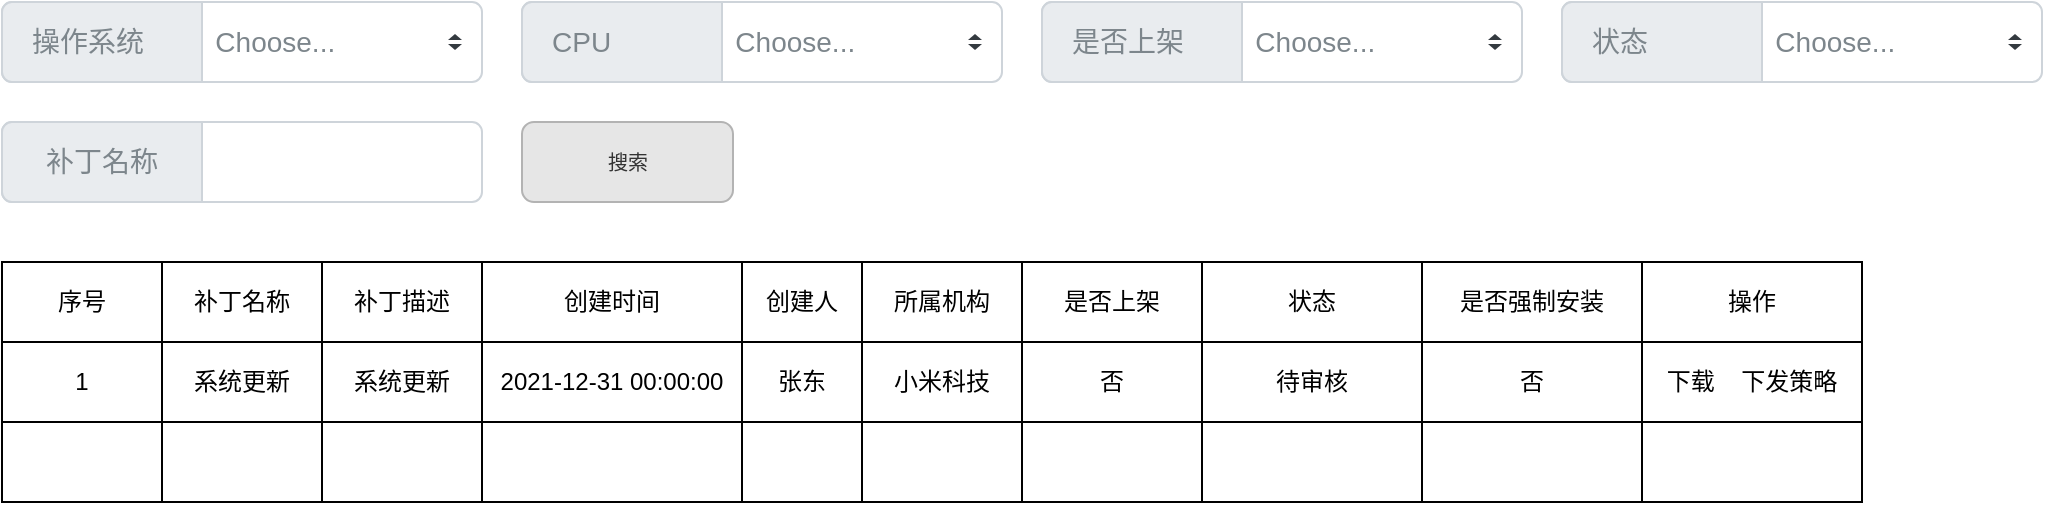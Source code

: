 <mxfile version="16.1.0" type="github">
  <diagram id="z2gaMsfShZ4F0MRCVoo6" name="第 1 页">
    <mxGraphModel dx="1038" dy="491" grid="1" gridSize="10" guides="1" tooltips="1" connect="1" arrows="1" fold="1" page="1" pageScale="1" pageWidth="827" pageHeight="1169" math="0" shadow="0">
      <root>
        <mxCell id="0" />
        <mxCell id="1" parent="0" />
        <mxCell id="6aC0EF3Te_C8uDhv51xv-1" value="" style="shape=table;html=1;whiteSpace=wrap;startSize=0;container=1;collapsible=0;childLayout=tableLayout;" parent="1" vertex="1">
          <mxGeometry x="100" y="170" width="930" height="120" as="geometry" />
        </mxCell>
        <mxCell id="6aC0EF3Te_C8uDhv51xv-2" value="" style="shape=partialRectangle;html=1;whiteSpace=wrap;collapsible=0;dropTarget=0;pointerEvents=0;fillColor=none;top=0;left=0;bottom=0;right=0;points=[[0,0.5],[1,0.5]];portConstraint=eastwest;" parent="6aC0EF3Te_C8uDhv51xv-1" vertex="1">
          <mxGeometry width="930" height="40" as="geometry" />
        </mxCell>
        <mxCell id="6aC0EF3Te_C8uDhv51xv-3" value="序号" style="shape=partialRectangle;html=1;whiteSpace=wrap;connectable=0;fillColor=none;top=0;left=0;bottom=0;right=0;overflow=hidden;pointerEvents=1;" parent="6aC0EF3Te_C8uDhv51xv-2" vertex="1">
          <mxGeometry width="80" height="40" as="geometry">
            <mxRectangle width="80" height="40" as="alternateBounds" />
          </mxGeometry>
        </mxCell>
        <mxCell id="6aC0EF3Te_C8uDhv51xv-4" value="补丁名称" style="shape=partialRectangle;html=1;whiteSpace=wrap;connectable=0;fillColor=none;top=0;left=0;bottom=0;right=0;overflow=hidden;pointerEvents=1;" parent="6aC0EF3Te_C8uDhv51xv-2" vertex="1">
          <mxGeometry x="80" width="80" height="40" as="geometry">
            <mxRectangle width="80" height="40" as="alternateBounds" />
          </mxGeometry>
        </mxCell>
        <mxCell id="6aC0EF3Te_C8uDhv51xv-5" value="补丁描述" style="shape=partialRectangle;html=1;whiteSpace=wrap;connectable=0;fillColor=none;top=0;left=0;bottom=0;right=0;overflow=hidden;pointerEvents=1;" parent="6aC0EF3Te_C8uDhv51xv-2" vertex="1">
          <mxGeometry x="160" width="80" height="40" as="geometry">
            <mxRectangle width="80" height="40" as="alternateBounds" />
          </mxGeometry>
        </mxCell>
        <mxCell id="6aC0EF3Te_C8uDhv51xv-14" value="创建时间" style="shape=partialRectangle;html=1;whiteSpace=wrap;connectable=0;fillColor=none;top=0;left=0;bottom=0;right=0;overflow=hidden;pointerEvents=1;" parent="6aC0EF3Te_C8uDhv51xv-2" vertex="1">
          <mxGeometry x="240" width="130" height="40" as="geometry">
            <mxRectangle width="130" height="40" as="alternateBounds" />
          </mxGeometry>
        </mxCell>
        <mxCell id="6aC0EF3Te_C8uDhv51xv-17" value="创建人" style="shape=partialRectangle;html=1;whiteSpace=wrap;connectable=0;fillColor=none;top=0;left=0;bottom=0;right=0;overflow=hidden;pointerEvents=1;" parent="6aC0EF3Te_C8uDhv51xv-2" vertex="1">
          <mxGeometry x="370" width="60" height="40" as="geometry">
            <mxRectangle width="60" height="40" as="alternateBounds" />
          </mxGeometry>
        </mxCell>
        <mxCell id="6aC0EF3Te_C8uDhv51xv-20" value="所属机构" style="shape=partialRectangle;html=1;whiteSpace=wrap;connectable=0;fillColor=none;top=0;left=0;bottom=0;right=0;overflow=hidden;pointerEvents=1;" parent="6aC0EF3Te_C8uDhv51xv-2" vertex="1">
          <mxGeometry x="430" width="80" height="40" as="geometry">
            <mxRectangle width="80" height="40" as="alternateBounds" />
          </mxGeometry>
        </mxCell>
        <mxCell id="6aC0EF3Te_C8uDhv51xv-23" value="是否上架" style="shape=partialRectangle;html=1;whiteSpace=wrap;connectable=0;fillColor=none;top=0;left=0;bottom=0;right=0;overflow=hidden;pointerEvents=1;" parent="6aC0EF3Te_C8uDhv51xv-2" vertex="1">
          <mxGeometry x="510" width="90" height="40" as="geometry">
            <mxRectangle width="90" height="40" as="alternateBounds" />
          </mxGeometry>
        </mxCell>
        <mxCell id="6aC0EF3Te_C8uDhv51xv-26" value="状态" style="shape=partialRectangle;html=1;whiteSpace=wrap;connectable=0;fillColor=none;top=0;left=0;bottom=0;right=0;overflow=hidden;pointerEvents=1;" parent="6aC0EF3Te_C8uDhv51xv-2" vertex="1">
          <mxGeometry x="600" width="110" height="40" as="geometry">
            <mxRectangle width="110" height="40" as="alternateBounds" />
          </mxGeometry>
        </mxCell>
        <mxCell id="nd-wcprL04WvN64NqCJu-1" value="是否强制安装" style="shape=partialRectangle;html=1;whiteSpace=wrap;connectable=0;fillColor=none;top=0;left=0;bottom=0;right=0;overflow=hidden;pointerEvents=1;" vertex="1" parent="6aC0EF3Te_C8uDhv51xv-2">
          <mxGeometry x="710" width="110" height="40" as="geometry">
            <mxRectangle width="110" height="40" as="alternateBounds" />
          </mxGeometry>
        </mxCell>
        <mxCell id="6aC0EF3Te_C8uDhv51xv-38" value="操作" style="shape=partialRectangle;html=1;whiteSpace=wrap;connectable=0;fillColor=none;top=0;left=0;bottom=0;right=0;overflow=hidden;pointerEvents=1;" parent="6aC0EF3Te_C8uDhv51xv-2" vertex="1">
          <mxGeometry x="820" width="110" height="40" as="geometry">
            <mxRectangle width="110" height="40" as="alternateBounds" />
          </mxGeometry>
        </mxCell>
        <mxCell id="6aC0EF3Te_C8uDhv51xv-6" value="" style="shape=partialRectangle;html=1;whiteSpace=wrap;collapsible=0;dropTarget=0;pointerEvents=0;fillColor=none;top=0;left=0;bottom=0;right=0;points=[[0,0.5],[1,0.5]];portConstraint=eastwest;" parent="6aC0EF3Te_C8uDhv51xv-1" vertex="1">
          <mxGeometry y="40" width="930" height="40" as="geometry" />
        </mxCell>
        <mxCell id="6aC0EF3Te_C8uDhv51xv-7" value="1" style="shape=partialRectangle;html=1;whiteSpace=wrap;connectable=0;fillColor=none;top=0;left=0;bottom=0;right=0;overflow=hidden;pointerEvents=1;" parent="6aC0EF3Te_C8uDhv51xv-6" vertex="1">
          <mxGeometry width="80" height="40" as="geometry">
            <mxRectangle width="80" height="40" as="alternateBounds" />
          </mxGeometry>
        </mxCell>
        <mxCell id="6aC0EF3Te_C8uDhv51xv-8" value="系统更新" style="shape=partialRectangle;html=1;whiteSpace=wrap;connectable=0;fillColor=none;top=0;left=0;bottom=0;right=0;overflow=hidden;pointerEvents=1;" parent="6aC0EF3Te_C8uDhv51xv-6" vertex="1">
          <mxGeometry x="80" width="80" height="40" as="geometry">
            <mxRectangle width="80" height="40" as="alternateBounds" />
          </mxGeometry>
        </mxCell>
        <mxCell id="6aC0EF3Te_C8uDhv51xv-9" value="系统更新" style="shape=partialRectangle;html=1;whiteSpace=wrap;connectable=0;fillColor=none;top=0;left=0;bottom=0;right=0;overflow=hidden;pointerEvents=1;" parent="6aC0EF3Te_C8uDhv51xv-6" vertex="1">
          <mxGeometry x="160" width="80" height="40" as="geometry">
            <mxRectangle width="80" height="40" as="alternateBounds" />
          </mxGeometry>
        </mxCell>
        <mxCell id="6aC0EF3Te_C8uDhv51xv-15" value="2021-12-31 00:00:00" style="shape=partialRectangle;html=1;whiteSpace=wrap;connectable=0;fillColor=none;top=0;left=0;bottom=0;right=0;overflow=hidden;pointerEvents=1;" parent="6aC0EF3Te_C8uDhv51xv-6" vertex="1">
          <mxGeometry x="240" width="130" height="40" as="geometry">
            <mxRectangle width="130" height="40" as="alternateBounds" />
          </mxGeometry>
        </mxCell>
        <mxCell id="6aC0EF3Te_C8uDhv51xv-18" value="张东" style="shape=partialRectangle;html=1;whiteSpace=wrap;connectable=0;fillColor=none;top=0;left=0;bottom=0;right=0;overflow=hidden;pointerEvents=1;" parent="6aC0EF3Te_C8uDhv51xv-6" vertex="1">
          <mxGeometry x="370" width="60" height="40" as="geometry">
            <mxRectangle width="60" height="40" as="alternateBounds" />
          </mxGeometry>
        </mxCell>
        <mxCell id="6aC0EF3Te_C8uDhv51xv-21" value="小米科技" style="shape=partialRectangle;html=1;whiteSpace=wrap;connectable=0;fillColor=none;top=0;left=0;bottom=0;right=0;overflow=hidden;pointerEvents=1;" parent="6aC0EF3Te_C8uDhv51xv-6" vertex="1">
          <mxGeometry x="430" width="80" height="40" as="geometry">
            <mxRectangle width="80" height="40" as="alternateBounds" />
          </mxGeometry>
        </mxCell>
        <mxCell id="6aC0EF3Te_C8uDhv51xv-24" value="否" style="shape=partialRectangle;html=1;whiteSpace=wrap;connectable=0;fillColor=none;top=0;left=0;bottom=0;right=0;overflow=hidden;pointerEvents=1;" parent="6aC0EF3Te_C8uDhv51xv-6" vertex="1">
          <mxGeometry x="510" width="90" height="40" as="geometry">
            <mxRectangle width="90" height="40" as="alternateBounds" />
          </mxGeometry>
        </mxCell>
        <mxCell id="6aC0EF3Te_C8uDhv51xv-27" value="待审核" style="shape=partialRectangle;html=1;whiteSpace=wrap;connectable=0;fillColor=none;top=0;left=0;bottom=0;right=0;overflow=hidden;pointerEvents=1;" parent="6aC0EF3Te_C8uDhv51xv-6" vertex="1">
          <mxGeometry x="600" width="110" height="40" as="geometry">
            <mxRectangle width="110" height="40" as="alternateBounds" />
          </mxGeometry>
        </mxCell>
        <mxCell id="nd-wcprL04WvN64NqCJu-2" value="否" style="shape=partialRectangle;html=1;whiteSpace=wrap;connectable=0;fillColor=none;top=0;left=0;bottom=0;right=0;overflow=hidden;pointerEvents=1;" vertex="1" parent="6aC0EF3Te_C8uDhv51xv-6">
          <mxGeometry x="710" width="110" height="40" as="geometry">
            <mxRectangle width="110" height="40" as="alternateBounds" />
          </mxGeometry>
        </mxCell>
        <mxCell id="6aC0EF3Te_C8uDhv51xv-39" value="下载&amp;nbsp; &amp;nbsp; 下发策略" style="shape=partialRectangle;html=1;whiteSpace=wrap;connectable=0;fillColor=none;top=0;left=0;bottom=0;right=0;overflow=hidden;pointerEvents=1;" parent="6aC0EF3Te_C8uDhv51xv-6" vertex="1">
          <mxGeometry x="820" width="110" height="40" as="geometry">
            <mxRectangle width="110" height="40" as="alternateBounds" />
          </mxGeometry>
        </mxCell>
        <mxCell id="6aC0EF3Te_C8uDhv51xv-10" value="" style="shape=partialRectangle;html=1;whiteSpace=wrap;collapsible=0;dropTarget=0;pointerEvents=0;fillColor=none;top=0;left=0;bottom=0;right=0;points=[[0,0.5],[1,0.5]];portConstraint=eastwest;" parent="6aC0EF3Te_C8uDhv51xv-1" vertex="1">
          <mxGeometry y="80" width="930" height="40" as="geometry" />
        </mxCell>
        <mxCell id="6aC0EF3Te_C8uDhv51xv-11" value="" style="shape=partialRectangle;html=1;whiteSpace=wrap;connectable=0;fillColor=none;top=0;left=0;bottom=0;right=0;overflow=hidden;pointerEvents=1;" parent="6aC0EF3Te_C8uDhv51xv-10" vertex="1">
          <mxGeometry width="80" height="40" as="geometry">
            <mxRectangle width="80" height="40" as="alternateBounds" />
          </mxGeometry>
        </mxCell>
        <mxCell id="6aC0EF3Te_C8uDhv51xv-12" value="" style="shape=partialRectangle;html=1;whiteSpace=wrap;connectable=0;fillColor=none;top=0;left=0;bottom=0;right=0;overflow=hidden;pointerEvents=1;" parent="6aC0EF3Te_C8uDhv51xv-10" vertex="1">
          <mxGeometry x="80" width="80" height="40" as="geometry">
            <mxRectangle width="80" height="40" as="alternateBounds" />
          </mxGeometry>
        </mxCell>
        <mxCell id="6aC0EF3Te_C8uDhv51xv-13" value="" style="shape=partialRectangle;html=1;whiteSpace=wrap;connectable=0;fillColor=none;top=0;left=0;bottom=0;right=0;overflow=hidden;pointerEvents=1;" parent="6aC0EF3Te_C8uDhv51xv-10" vertex="1">
          <mxGeometry x="160" width="80" height="40" as="geometry">
            <mxRectangle width="80" height="40" as="alternateBounds" />
          </mxGeometry>
        </mxCell>
        <mxCell id="6aC0EF3Te_C8uDhv51xv-16" style="shape=partialRectangle;html=1;whiteSpace=wrap;connectable=0;fillColor=none;top=0;left=0;bottom=0;right=0;overflow=hidden;pointerEvents=1;" parent="6aC0EF3Te_C8uDhv51xv-10" vertex="1">
          <mxGeometry x="240" width="130" height="40" as="geometry">
            <mxRectangle width="130" height="40" as="alternateBounds" />
          </mxGeometry>
        </mxCell>
        <mxCell id="6aC0EF3Te_C8uDhv51xv-19" style="shape=partialRectangle;html=1;whiteSpace=wrap;connectable=0;fillColor=none;top=0;left=0;bottom=0;right=0;overflow=hidden;pointerEvents=1;" parent="6aC0EF3Te_C8uDhv51xv-10" vertex="1">
          <mxGeometry x="370" width="60" height="40" as="geometry">
            <mxRectangle width="60" height="40" as="alternateBounds" />
          </mxGeometry>
        </mxCell>
        <mxCell id="6aC0EF3Te_C8uDhv51xv-22" style="shape=partialRectangle;html=1;whiteSpace=wrap;connectable=0;fillColor=none;top=0;left=0;bottom=0;right=0;overflow=hidden;pointerEvents=1;" parent="6aC0EF3Te_C8uDhv51xv-10" vertex="1">
          <mxGeometry x="430" width="80" height="40" as="geometry">
            <mxRectangle width="80" height="40" as="alternateBounds" />
          </mxGeometry>
        </mxCell>
        <mxCell id="6aC0EF3Te_C8uDhv51xv-25" style="shape=partialRectangle;html=1;whiteSpace=wrap;connectable=0;fillColor=none;top=0;left=0;bottom=0;right=0;overflow=hidden;pointerEvents=1;" parent="6aC0EF3Te_C8uDhv51xv-10" vertex="1">
          <mxGeometry x="510" width="90" height="40" as="geometry">
            <mxRectangle width="90" height="40" as="alternateBounds" />
          </mxGeometry>
        </mxCell>
        <mxCell id="6aC0EF3Te_C8uDhv51xv-28" style="shape=partialRectangle;html=1;whiteSpace=wrap;connectable=0;fillColor=none;top=0;left=0;bottom=0;right=0;overflow=hidden;pointerEvents=1;" parent="6aC0EF3Te_C8uDhv51xv-10" vertex="1">
          <mxGeometry x="600" width="110" height="40" as="geometry">
            <mxRectangle width="110" height="40" as="alternateBounds" />
          </mxGeometry>
        </mxCell>
        <mxCell id="nd-wcprL04WvN64NqCJu-3" style="shape=partialRectangle;html=1;whiteSpace=wrap;connectable=0;fillColor=none;top=0;left=0;bottom=0;right=0;overflow=hidden;pointerEvents=1;" vertex="1" parent="6aC0EF3Te_C8uDhv51xv-10">
          <mxGeometry x="710" width="110" height="40" as="geometry">
            <mxRectangle width="110" height="40" as="alternateBounds" />
          </mxGeometry>
        </mxCell>
        <mxCell id="6aC0EF3Te_C8uDhv51xv-40" style="shape=partialRectangle;html=1;whiteSpace=wrap;connectable=0;fillColor=none;top=0;left=0;bottom=0;right=0;overflow=hidden;pointerEvents=1;" parent="6aC0EF3Te_C8uDhv51xv-10" vertex="1">
          <mxGeometry x="820" width="110" height="40" as="geometry">
            <mxRectangle width="110" height="40" as="alternateBounds" />
          </mxGeometry>
        </mxCell>
        <mxCell id="6aC0EF3Te_C8uDhv51xv-41" value="&amp;nbsp; &amp;nbsp;Choose..." style="html=1;shadow=0;dashed=0;shape=mxgraph.bootstrap.rrect;rSize=5;strokeColor=#CED4DA;html=1;whiteSpace=wrap;fillColor=#FFFFFF;fontColor=#7D868C;align=left;spacingLeft=80;spacing=15;fontSize=14;" parent="1" vertex="1">
          <mxGeometry x="100" y="40" width="240" height="40" as="geometry" />
        </mxCell>
        <mxCell id="6aC0EF3Te_C8uDhv51xv-42" value="" style="shape=triangle;direction=south;fillColor=#343A40;strokeColor=none;perimeter=none;" parent="6aC0EF3Te_C8uDhv51xv-41" vertex="1">
          <mxGeometry x="1" y="0.5" width="7" height="3" relative="1" as="geometry">
            <mxPoint x="-17" y="1" as="offset" />
          </mxGeometry>
        </mxCell>
        <mxCell id="6aC0EF3Te_C8uDhv51xv-43" value="" style="shape=triangle;direction=north;fillColor=#343A40;strokeColor=none;perimeter=none;" parent="6aC0EF3Te_C8uDhv51xv-41" vertex="1">
          <mxGeometry x="1" y="0.5" width="7" height="3" relative="1" as="geometry">
            <mxPoint x="-17" y="-4" as="offset" />
          </mxGeometry>
        </mxCell>
        <mxCell id="6aC0EF3Te_C8uDhv51xv-44" value="操作系统" style="html=1;shadow=0;dashed=0;shape=mxgraph.bootstrap.leftButton;strokeColor=#CED4DA;gradientColor=inherit;fontColor=inherit;fillColor=#E9ECEF;rSize=5;perimeter=none;whiteSpace=wrap;resizeHeight=1;fontSize=14;align=left;spacing=15;" parent="6aC0EF3Te_C8uDhv51xv-41" vertex="1">
          <mxGeometry width="100" height="40" relative="1" as="geometry" />
        </mxCell>
        <mxCell id="6aC0EF3Te_C8uDhv51xv-45" value="&amp;nbsp; &amp;nbsp;Choose..." style="html=1;shadow=0;dashed=0;shape=mxgraph.bootstrap.rrect;rSize=5;strokeColor=#CED4DA;html=1;whiteSpace=wrap;fillColor=#FFFFFF;fontColor=#7D868C;align=left;spacingLeft=80;spacing=15;fontSize=14;" parent="1" vertex="1">
          <mxGeometry x="360" y="40" width="240" height="40" as="geometry" />
        </mxCell>
        <mxCell id="6aC0EF3Te_C8uDhv51xv-46" value="" style="shape=triangle;direction=south;fillColor=#343A40;strokeColor=none;perimeter=none;" parent="6aC0EF3Te_C8uDhv51xv-45" vertex="1">
          <mxGeometry x="1" y="0.5" width="7" height="3" relative="1" as="geometry">
            <mxPoint x="-17" y="1" as="offset" />
          </mxGeometry>
        </mxCell>
        <mxCell id="6aC0EF3Te_C8uDhv51xv-47" value="" style="shape=triangle;direction=north;fillColor=#343A40;strokeColor=none;perimeter=none;" parent="6aC0EF3Te_C8uDhv51xv-45" vertex="1">
          <mxGeometry x="1" y="0.5" width="7" height="3" relative="1" as="geometry">
            <mxPoint x="-17" y="-4" as="offset" />
          </mxGeometry>
        </mxCell>
        <mxCell id="6aC0EF3Te_C8uDhv51xv-48" value="CPU" style="html=1;shadow=0;dashed=0;shape=mxgraph.bootstrap.leftButton;strokeColor=#CED4DA;gradientColor=inherit;fontColor=inherit;fillColor=#E9ECEF;rSize=5;perimeter=none;whiteSpace=wrap;resizeHeight=1;fontSize=14;align=left;spacing=15;" parent="6aC0EF3Te_C8uDhv51xv-45" vertex="1">
          <mxGeometry width="100" height="40" relative="1" as="geometry" />
        </mxCell>
        <mxCell id="6aC0EF3Te_C8uDhv51xv-49" value="&amp;nbsp; &amp;nbsp;Choose..." style="html=1;shadow=0;dashed=0;shape=mxgraph.bootstrap.rrect;rSize=5;strokeColor=#CED4DA;html=1;whiteSpace=wrap;fillColor=#FFFFFF;fontColor=#7D868C;align=left;spacingLeft=80;spacing=15;fontSize=14;" parent="1" vertex="1">
          <mxGeometry x="620" y="40" width="240" height="40" as="geometry" />
        </mxCell>
        <mxCell id="6aC0EF3Te_C8uDhv51xv-50" value="" style="shape=triangle;direction=south;fillColor=#343A40;strokeColor=none;perimeter=none;" parent="6aC0EF3Te_C8uDhv51xv-49" vertex="1">
          <mxGeometry x="1" y="0.5" width="7" height="3" relative="1" as="geometry">
            <mxPoint x="-17" y="1" as="offset" />
          </mxGeometry>
        </mxCell>
        <mxCell id="6aC0EF3Te_C8uDhv51xv-51" value="" style="shape=triangle;direction=north;fillColor=#343A40;strokeColor=none;perimeter=none;" parent="6aC0EF3Te_C8uDhv51xv-49" vertex="1">
          <mxGeometry x="1" y="0.5" width="7" height="3" relative="1" as="geometry">
            <mxPoint x="-17" y="-4" as="offset" />
          </mxGeometry>
        </mxCell>
        <mxCell id="6aC0EF3Te_C8uDhv51xv-52" value="是否上架" style="html=1;shadow=0;dashed=0;shape=mxgraph.bootstrap.leftButton;strokeColor=#CED4DA;gradientColor=inherit;fontColor=inherit;fillColor=#E9ECEF;rSize=5;perimeter=none;whiteSpace=wrap;resizeHeight=1;fontSize=14;align=left;spacing=15;" parent="6aC0EF3Te_C8uDhv51xv-49" vertex="1">
          <mxGeometry width="100" height="40" relative="1" as="geometry" />
        </mxCell>
        <mxCell id="6aC0EF3Te_C8uDhv51xv-53" value="&amp;nbsp; &amp;nbsp;Choose..." style="html=1;shadow=0;dashed=0;shape=mxgraph.bootstrap.rrect;rSize=5;strokeColor=#CED4DA;html=1;whiteSpace=wrap;fillColor=#FFFFFF;fontColor=#7D868C;align=left;spacingLeft=80;spacing=15;fontSize=14;" parent="1" vertex="1">
          <mxGeometry x="880" y="40" width="240" height="40" as="geometry" />
        </mxCell>
        <mxCell id="6aC0EF3Te_C8uDhv51xv-54" value="" style="shape=triangle;direction=south;fillColor=#343A40;strokeColor=none;perimeter=none;" parent="6aC0EF3Te_C8uDhv51xv-53" vertex="1">
          <mxGeometry x="1" y="0.5" width="7" height="3" relative="1" as="geometry">
            <mxPoint x="-17" y="1" as="offset" />
          </mxGeometry>
        </mxCell>
        <mxCell id="6aC0EF3Te_C8uDhv51xv-55" value="" style="shape=triangle;direction=north;fillColor=#343A40;strokeColor=none;perimeter=none;" parent="6aC0EF3Te_C8uDhv51xv-53" vertex="1">
          <mxGeometry x="1" y="0.5" width="7" height="3" relative="1" as="geometry">
            <mxPoint x="-17" y="-4" as="offset" />
          </mxGeometry>
        </mxCell>
        <mxCell id="6aC0EF3Te_C8uDhv51xv-56" value="状态" style="html=1;shadow=0;dashed=0;shape=mxgraph.bootstrap.leftButton;strokeColor=#CED4DA;gradientColor=inherit;fontColor=inherit;fillColor=#E9ECEF;rSize=5;perimeter=none;whiteSpace=wrap;resizeHeight=1;fontSize=14;align=left;spacing=15;" parent="6aC0EF3Te_C8uDhv51xv-53" vertex="1">
          <mxGeometry width="100" height="40" relative="1" as="geometry" />
        </mxCell>
        <mxCell id="6aC0EF3Te_C8uDhv51xv-57" value="&amp;nbsp; &amp;nbsp; &amp;nbsp; &amp;nbsp; &amp;nbsp; &amp;nbsp; &amp;nbsp;" style="html=1;shadow=0;dashed=0;shape=mxgraph.bootstrap.rrect;rSize=5;strokeColor=#CED4DA;html=1;whiteSpace=wrap;fillColor=#FFFFFF;fontColor=#7D868C;align=left;spacing=15;spacingLeft=40;fontSize=14;" parent="1" vertex="1">
          <mxGeometry x="100" y="100" width="240" height="40" as="geometry" />
        </mxCell>
        <mxCell id="6aC0EF3Te_C8uDhv51xv-58" value="补丁名称" style="html=1;shadow=0;dashed=0;shape=mxgraph.bootstrap.leftButton;strokeColor=inherit;gradientColor=inherit;fontColor=inherit;fillColor=#E9ECEF;rSize=5;perimeter=none;whiteSpace=wrap;resizeHeight=1;fontSize=14;" parent="6aC0EF3Te_C8uDhv51xv-57" vertex="1">
          <mxGeometry width="100" height="40" as="geometry" />
        </mxCell>
        <mxCell id="6aC0EF3Te_C8uDhv51xv-72" value="搜索" style="rounded=1;html=1;shadow=0;dashed=0;whiteSpace=wrap;fontSize=10;fillColor=#E6E6E6;align=center;strokeColor=#B3B3B3;fontColor=#333333;" parent="1" vertex="1">
          <mxGeometry x="360" y="100" width="105.5" height="40" as="geometry" />
        </mxCell>
      </root>
    </mxGraphModel>
  </diagram>
</mxfile>
